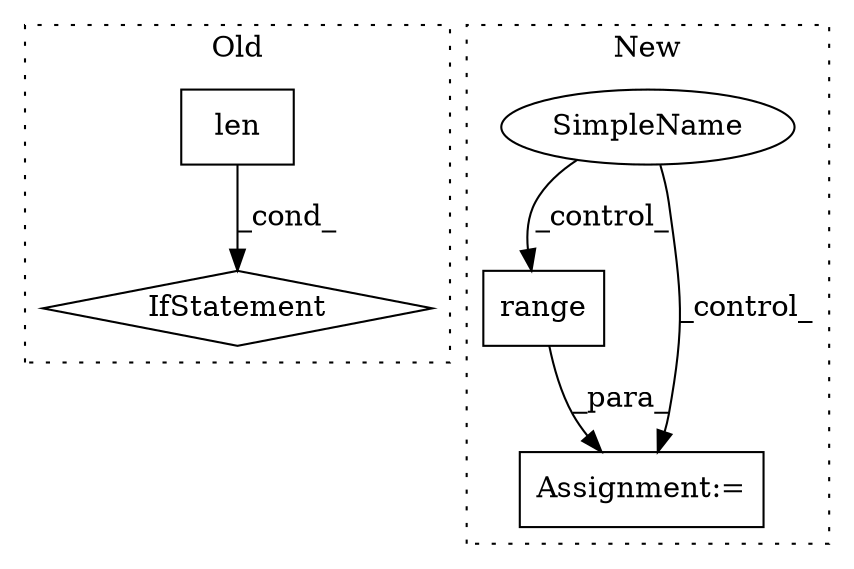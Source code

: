 digraph G {
subgraph cluster0 {
1 [label="len" a="32" s="2265,2271" l="4,1" shape="box"];
4 [label="IfStatement" a="25" s="2763,2787" l="4,2" shape="diamond"];
label = "Old";
style="dotted";
}
subgraph cluster1 {
2 [label="range" a="32" s="2603,2610" l="6,1" shape="box"];
3 [label="Assignment:=" a="7" s="2602" l="1" shape="box"];
5 [label="SimpleName" a="42" s="2313" l="4" shape="ellipse"];
label = "New";
style="dotted";
}
1 -> 4 [label="_cond_"];
2 -> 3 [label="_para_"];
5 -> 3 [label="_control_"];
5 -> 2 [label="_control_"];
}